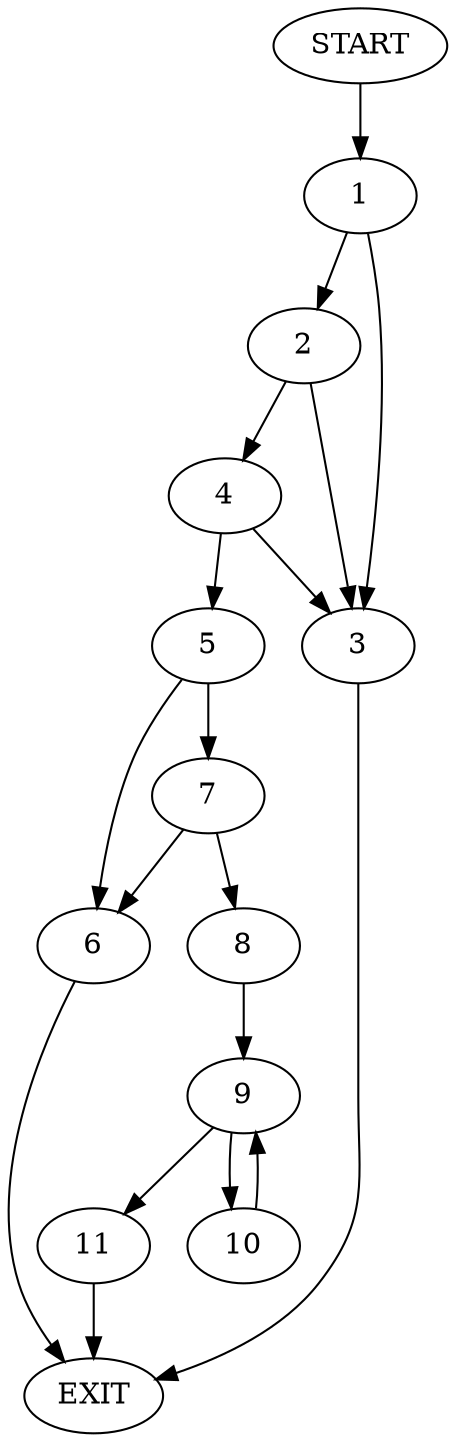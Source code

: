digraph {
0 [label="START"]
12 [label="EXIT"]
0 -> 1
1 -> 2
1 -> 3
2 -> 3
2 -> 4
3 -> 12
4 -> 3
4 -> 5
5 -> 6
5 -> 7
7 -> 8
7 -> 6
6 -> 12
8 -> 9
9 -> 10
9 -> 11
11 -> 12
10 -> 9
}
